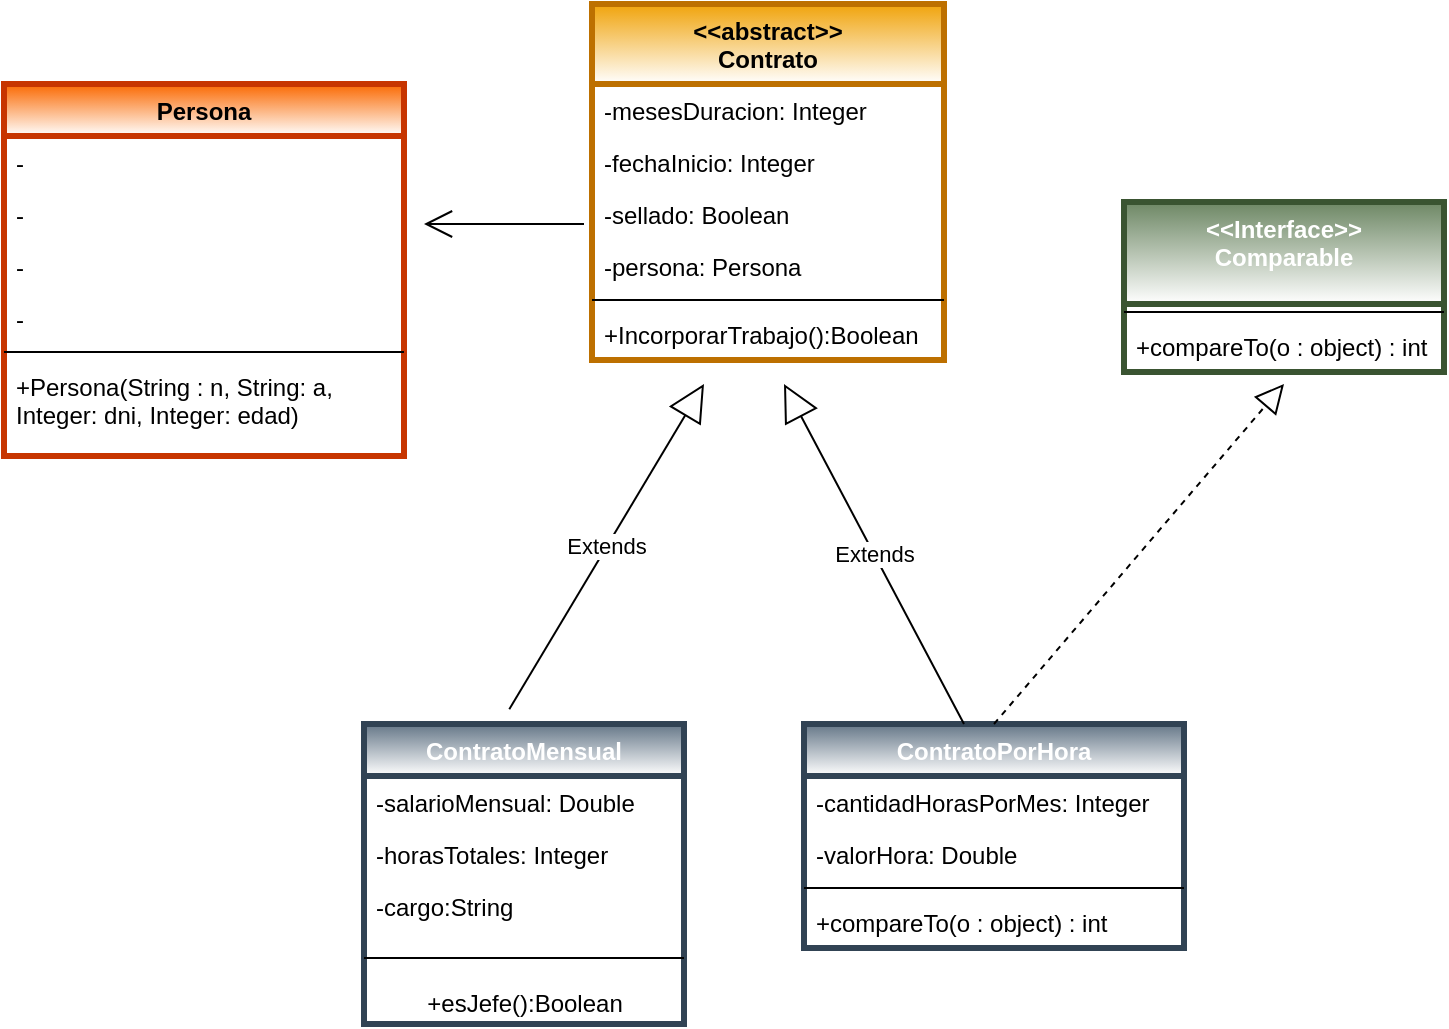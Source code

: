 <mxfile version="15.5.5" type="device"><diagram id="Ljp6H_la6neUclQIeWPP" name="Page-1"><mxGraphModel dx="957" dy="461" grid="1" gridSize="10" guides="1" tooltips="1" connect="1" arrows="1" fold="1" page="1" pageScale="1" pageWidth="827" pageHeight="1169" math="0" shadow="0"><root><mxCell id="0"/><mxCell id="1" parent="0"/><mxCell id="eRLyT1Gz38eB_LrdlRd2-1" value="Persona" style="swimlane;fontStyle=1;align=center;verticalAlign=top;childLayout=stackLayout;horizontal=1;startSize=26;horizontalStack=0;resizeParent=1;resizeParentMax=0;resizeLast=0;collapsible=1;marginBottom=0;fillColor=#fa6800;fontColor=#000000;strokeColor=#C73500;gradientColor=#ffffff;strokeWidth=3;" parent="1" vertex="1"><mxGeometry x="40" y="50" width="200" height="186" as="geometry"/></mxCell><mxCell id="k381-T_dcwHh73vZ3obH-1" value="-" style="text;strokeColor=none;fillColor=none;align=left;verticalAlign=top;spacingLeft=4;spacingRight=4;overflow=hidden;rotatable=0;points=[[0,0.5],[1,0.5]];portConstraint=eastwest;" parent="eRLyT1Gz38eB_LrdlRd2-1" vertex="1"><mxGeometry y="26" width="200" height="26" as="geometry"/></mxCell><mxCell id="eRLyT1Gz38eB_LrdlRd2-2" value="-" style="text;strokeColor=none;fillColor=none;align=left;verticalAlign=top;spacingLeft=4;spacingRight=4;overflow=hidden;rotatable=0;points=[[0,0.5],[1,0.5]];portConstraint=eastwest;" parent="eRLyT1Gz38eB_LrdlRd2-1" vertex="1"><mxGeometry y="52" width="200" height="26" as="geometry"/></mxCell><mxCell id="eRLyT1Gz38eB_LrdlRd2-5" value="-" style="text;strokeColor=none;fillColor=none;align=left;verticalAlign=top;spacingLeft=4;spacingRight=4;overflow=hidden;rotatable=0;points=[[0,0.5],[1,0.5]];portConstraint=eastwest;" parent="eRLyT1Gz38eB_LrdlRd2-1" vertex="1"><mxGeometry y="78" width="200" height="26" as="geometry"/></mxCell><mxCell id="GFtGNkkEcjapPoc75D1f-2" value="-" style="text;strokeColor=none;fillColor=none;align=left;verticalAlign=top;spacingLeft=4;spacingRight=4;overflow=hidden;rotatable=0;points=[[0,0.5],[1,0.5]];portConstraint=eastwest;" parent="eRLyT1Gz38eB_LrdlRd2-1" vertex="1"><mxGeometry y="104" width="200" height="26" as="geometry"/></mxCell><mxCell id="eRLyT1Gz38eB_LrdlRd2-3" value="" style="line;strokeWidth=1;fillColor=none;align=left;verticalAlign=middle;spacingTop=-1;spacingLeft=3;spacingRight=3;rotatable=0;labelPosition=right;points=[];portConstraint=eastwest;" parent="eRLyT1Gz38eB_LrdlRd2-1" vertex="1"><mxGeometry y="130" width="200" height="8" as="geometry"/></mxCell><mxCell id="eRLyT1Gz38eB_LrdlRd2-4" value="+Persona(String : n, String: a, &#10;Integer: dni, Integer: edad)" style="text;strokeColor=none;fillColor=none;align=left;verticalAlign=top;spacingLeft=4;spacingRight=4;overflow=hidden;rotatable=0;points=[[0,0.5],[1,0.5]];portConstraint=eastwest;" parent="eRLyT1Gz38eB_LrdlRd2-1" vertex="1"><mxGeometry y="138" width="200" height="48" as="geometry"/></mxCell><mxCell id="eRLyT1Gz38eB_LrdlRd2-7" value="&lt;&lt;abstract&gt;&gt;&#10;Contrato" style="swimlane;fontStyle=1;align=center;verticalAlign=top;childLayout=stackLayout;horizontal=1;startSize=40;horizontalStack=0;resizeParent=1;resizeParentMax=0;resizeLast=0;collapsible=1;marginBottom=0;fillColor=#f0a30a;fontColor=#000000;strokeColor=#BD7000;strokeWidth=3;gradientColor=#ffffff;" parent="1" vertex="1"><mxGeometry x="334" y="10" width="176" height="178" as="geometry"/></mxCell><mxCell id="eRLyT1Gz38eB_LrdlRd2-8" value="-mesesDuracion: Integer" style="text;strokeColor=none;fillColor=none;align=left;verticalAlign=top;spacingLeft=4;spacingRight=4;overflow=hidden;rotatable=0;points=[[0,0.5],[1,0.5]];portConstraint=eastwest;" parent="eRLyT1Gz38eB_LrdlRd2-7" vertex="1"><mxGeometry y="40" width="176" height="26" as="geometry"/></mxCell><mxCell id="eRLyT1Gz38eB_LrdlRd2-11" value="-fechaInicio: Integer" style="text;strokeColor=none;fillColor=none;align=left;verticalAlign=top;spacingLeft=4;spacingRight=4;overflow=hidden;rotatable=0;points=[[0,0.5],[1,0.5]];portConstraint=eastwest;" parent="eRLyT1Gz38eB_LrdlRd2-7" vertex="1"><mxGeometry y="66" width="176" height="26" as="geometry"/></mxCell><mxCell id="k381-T_dcwHh73vZ3obH-5" value="-sellado: Boolean" style="text;strokeColor=none;fillColor=none;align=left;verticalAlign=top;spacingLeft=4;spacingRight=4;overflow=hidden;rotatable=0;points=[[0,0.5],[1,0.5]];portConstraint=eastwest;" parent="eRLyT1Gz38eB_LrdlRd2-7" vertex="1"><mxGeometry y="92" width="176" height="26" as="geometry"/></mxCell><mxCell id="GFtGNkkEcjapPoc75D1f-3" value="-persona: Persona" style="text;strokeColor=none;fillColor=none;align=left;verticalAlign=top;spacingLeft=4;spacingRight=4;overflow=hidden;rotatable=0;points=[[0,0.5],[1,0.5]];portConstraint=eastwest;" parent="eRLyT1Gz38eB_LrdlRd2-7" vertex="1"><mxGeometry y="118" width="176" height="26" as="geometry"/></mxCell><mxCell id="eRLyT1Gz38eB_LrdlRd2-9" value="" style="line;strokeWidth=1;fillColor=none;align=left;verticalAlign=middle;spacingTop=-1;spacingLeft=3;spacingRight=3;rotatable=0;labelPosition=right;points=[];portConstraint=eastwest;" parent="eRLyT1Gz38eB_LrdlRd2-7" vertex="1"><mxGeometry y="144" width="176" height="8" as="geometry"/></mxCell><mxCell id="eRLyT1Gz38eB_LrdlRd2-10" value="+IncorporarTrabajo():Boolean" style="text;strokeColor=none;fillColor=none;align=left;verticalAlign=top;spacingLeft=4;spacingRight=4;overflow=hidden;rotatable=0;points=[[0,0.5],[1,0.5]];portConstraint=eastwest;" parent="eRLyT1Gz38eB_LrdlRd2-7" vertex="1"><mxGeometry y="152" width="176" height="26" as="geometry"/></mxCell><mxCell id="eRLyT1Gz38eB_LrdlRd2-24" value="ContratoMensual" style="swimlane;fontStyle=1;align=center;verticalAlign=top;childLayout=stackLayout;horizontal=1;startSize=26;horizontalStack=0;resizeParent=1;resizeParentMax=0;resizeLast=0;collapsible=1;marginBottom=0;fillColor=#647687;fontColor=#ffffff;strokeColor=#314354;gradientColor=#ffffff;strokeWidth=3;" parent="1" vertex="1"><mxGeometry x="220" y="370" width="160" height="150" as="geometry"/></mxCell><mxCell id="GFtGNkkEcjapPoc75D1f-6" value="-salarioMensual: Double" style="text;strokeColor=none;fillColor=none;align=left;verticalAlign=top;spacingLeft=4;spacingRight=4;overflow=hidden;rotatable=0;points=[[0,0.5],[1,0.5]];portConstraint=eastwest;" parent="eRLyT1Gz38eB_LrdlRd2-24" vertex="1"><mxGeometry y="26" width="160" height="26" as="geometry"/></mxCell><mxCell id="GFtGNkkEcjapPoc75D1f-7" value="-horasTotales: Integer" style="text;strokeColor=none;fillColor=none;align=left;verticalAlign=top;spacingLeft=4;spacingRight=4;overflow=hidden;rotatable=0;points=[[0,0.5],[1,0.5]];portConstraint=eastwest;" parent="eRLyT1Gz38eB_LrdlRd2-24" vertex="1"><mxGeometry y="52" width="160" height="26" as="geometry"/></mxCell><mxCell id="eRLyT1Gz38eB_LrdlRd2-25" value="-cargo:String" style="text;strokeColor=none;fillColor=none;align=left;verticalAlign=top;spacingLeft=4;spacingRight=4;overflow=hidden;rotatable=0;points=[[0,0.5],[1,0.5]];portConstraint=eastwest;" parent="eRLyT1Gz38eB_LrdlRd2-24" vertex="1"><mxGeometry y="78" width="160" height="26" as="geometry"/></mxCell><mxCell id="eRLyT1Gz38eB_LrdlRd2-26" value="" style="line;strokeWidth=1;fillColor=none;align=left;verticalAlign=middle;spacingTop=-1;spacingLeft=3;spacingRight=3;rotatable=0;labelPosition=right;points=[];portConstraint=eastwest;" parent="eRLyT1Gz38eB_LrdlRd2-24" vertex="1"><mxGeometry y="104" width="160" height="26" as="geometry"/></mxCell><mxCell id="k381-T_dcwHh73vZ3obH-6" value="&lt;span style=&quot;text-align: left&quot;&gt;+esJefe():Boolean&lt;/span&gt;" style="text;html=1;align=center;verticalAlign=middle;resizable=0;points=[];autosize=1;strokeColor=none;fillColor=none;" parent="eRLyT1Gz38eB_LrdlRd2-24" vertex="1"><mxGeometry y="130" width="160" height="20" as="geometry"/></mxCell><mxCell id="eRLyT1Gz38eB_LrdlRd2-28" value="ContratoPorHora" style="swimlane;fontStyle=1;align=center;verticalAlign=top;childLayout=stackLayout;horizontal=1;startSize=26;horizontalStack=0;resizeParent=1;resizeParentMax=0;resizeLast=0;collapsible=1;marginBottom=0;fillColor=#647687;fontColor=#ffffff;strokeColor=#314354;gradientColor=#ffffff;strokeWidth=3;" parent="1" vertex="1"><mxGeometry x="440" y="370" width="190" height="112" as="geometry"/></mxCell><mxCell id="eRLyT1Gz38eB_LrdlRd2-29" value="-cantidadHorasPorMes: Integer" style="text;strokeColor=none;fillColor=none;align=left;verticalAlign=top;spacingLeft=4;spacingRight=4;overflow=hidden;rotatable=0;points=[[0,0.5],[1,0.5]];portConstraint=eastwest;" parent="eRLyT1Gz38eB_LrdlRd2-28" vertex="1"><mxGeometry y="26" width="190" height="26" as="geometry"/></mxCell><mxCell id="GFtGNkkEcjapPoc75D1f-8" value="-valorHora: Double" style="text;strokeColor=none;fillColor=none;align=left;verticalAlign=top;spacingLeft=4;spacingRight=4;overflow=hidden;rotatable=0;points=[[0,0.5],[1,0.5]];portConstraint=eastwest;" parent="eRLyT1Gz38eB_LrdlRd2-28" vertex="1"><mxGeometry y="52" width="190" height="26" as="geometry"/></mxCell><mxCell id="eRLyT1Gz38eB_LrdlRd2-30" value="" style="line;strokeWidth=1;fillColor=none;align=left;verticalAlign=middle;spacingTop=-1;spacingLeft=3;spacingRight=3;rotatable=0;labelPosition=right;points=[];portConstraint=eastwest;" parent="eRLyT1Gz38eB_LrdlRd2-28" vertex="1"><mxGeometry y="78" width="190" height="8" as="geometry"/></mxCell><mxCell id="eRLyT1Gz38eB_LrdlRd2-31" value="+compareTo(o : object) : int" style="text;strokeColor=none;fillColor=none;align=left;verticalAlign=top;spacingLeft=4;spacingRight=4;overflow=hidden;rotatable=0;points=[[0,0.5],[1,0.5]];portConstraint=eastwest;" parent="eRLyT1Gz38eB_LrdlRd2-28" vertex="1"><mxGeometry y="86" width="190" height="26" as="geometry"/></mxCell><mxCell id="eRLyT1Gz38eB_LrdlRd2-32" value="&lt;&lt;Interface&gt;&gt;&#10;Comparable" style="swimlane;fontStyle=1;align=center;verticalAlign=top;childLayout=stackLayout;horizontal=1;startSize=51;horizontalStack=0;resizeParent=1;resizeParentMax=0;resizeLast=0;collapsible=1;marginBottom=0;fillColor=#6d8764;fontColor=#ffffff;strokeColor=#3A5431;strokeWidth=3;gradientColor=#ffffff;" parent="1" vertex="1"><mxGeometry x="600" y="109" width="160" height="85" as="geometry"/></mxCell><mxCell id="eRLyT1Gz38eB_LrdlRd2-34" value="" style="line;strokeWidth=1;fillColor=none;align=left;verticalAlign=middle;spacingTop=-1;spacingLeft=3;spacingRight=3;rotatable=0;labelPosition=right;points=[];portConstraint=eastwest;" parent="eRLyT1Gz38eB_LrdlRd2-32" vertex="1"><mxGeometry y="51" width="160" height="8" as="geometry"/></mxCell><mxCell id="eRLyT1Gz38eB_LrdlRd2-35" value="+compareTo(o : object) : int" style="text;strokeColor=none;fillColor=none;align=left;verticalAlign=top;spacingLeft=4;spacingRight=4;overflow=hidden;rotatable=0;points=[[0,0.5],[1,0.5]];portConstraint=eastwest;" parent="eRLyT1Gz38eB_LrdlRd2-32" vertex="1"><mxGeometry y="59" width="160" height="26" as="geometry"/></mxCell><mxCell id="eRLyT1Gz38eB_LrdlRd2-36" value="" style="endArrow=open;endFill=0;endSize=12;html=1;rounded=0;" parent="1" edge="1"><mxGeometry width="160" relative="1" as="geometry"><mxPoint x="330" y="120" as="sourcePoint"/><mxPoint x="250" y="120" as="targetPoint"/></mxGeometry></mxCell><mxCell id="eRLyT1Gz38eB_LrdlRd2-37" value="Extends" style="endArrow=block;endSize=16;endFill=0;html=1;rounded=0;exitX=0.454;exitY=-0.049;exitDx=0;exitDy=0;exitPerimeter=0;" parent="1" source="eRLyT1Gz38eB_LrdlRd2-24" edge="1"><mxGeometry width="160" relative="1" as="geometry"><mxPoint x="290" y="310" as="sourcePoint"/><mxPoint x="390" y="200" as="targetPoint"/></mxGeometry></mxCell><mxCell id="eRLyT1Gz38eB_LrdlRd2-38" value="Extends" style="endArrow=block;endSize=16;endFill=0;html=1;rounded=0;" parent="1" edge="1"><mxGeometry width="160" relative="1" as="geometry"><mxPoint x="520" y="370" as="sourcePoint"/><mxPoint x="430" y="200" as="targetPoint"/></mxGeometry></mxCell><mxCell id="eRLyT1Gz38eB_LrdlRd2-39" value="" style="endArrow=block;dashed=1;endFill=0;endSize=12;html=1;rounded=0;exitX=0.5;exitY=0;exitDx=0;exitDy=0;" parent="1" source="eRLyT1Gz38eB_LrdlRd2-28" edge="1"><mxGeometry width="160" relative="1" as="geometry"><mxPoint x="530" y="280" as="sourcePoint"/><mxPoint x="680" y="200" as="targetPoint"/></mxGeometry></mxCell></root></mxGraphModel></diagram></mxfile>